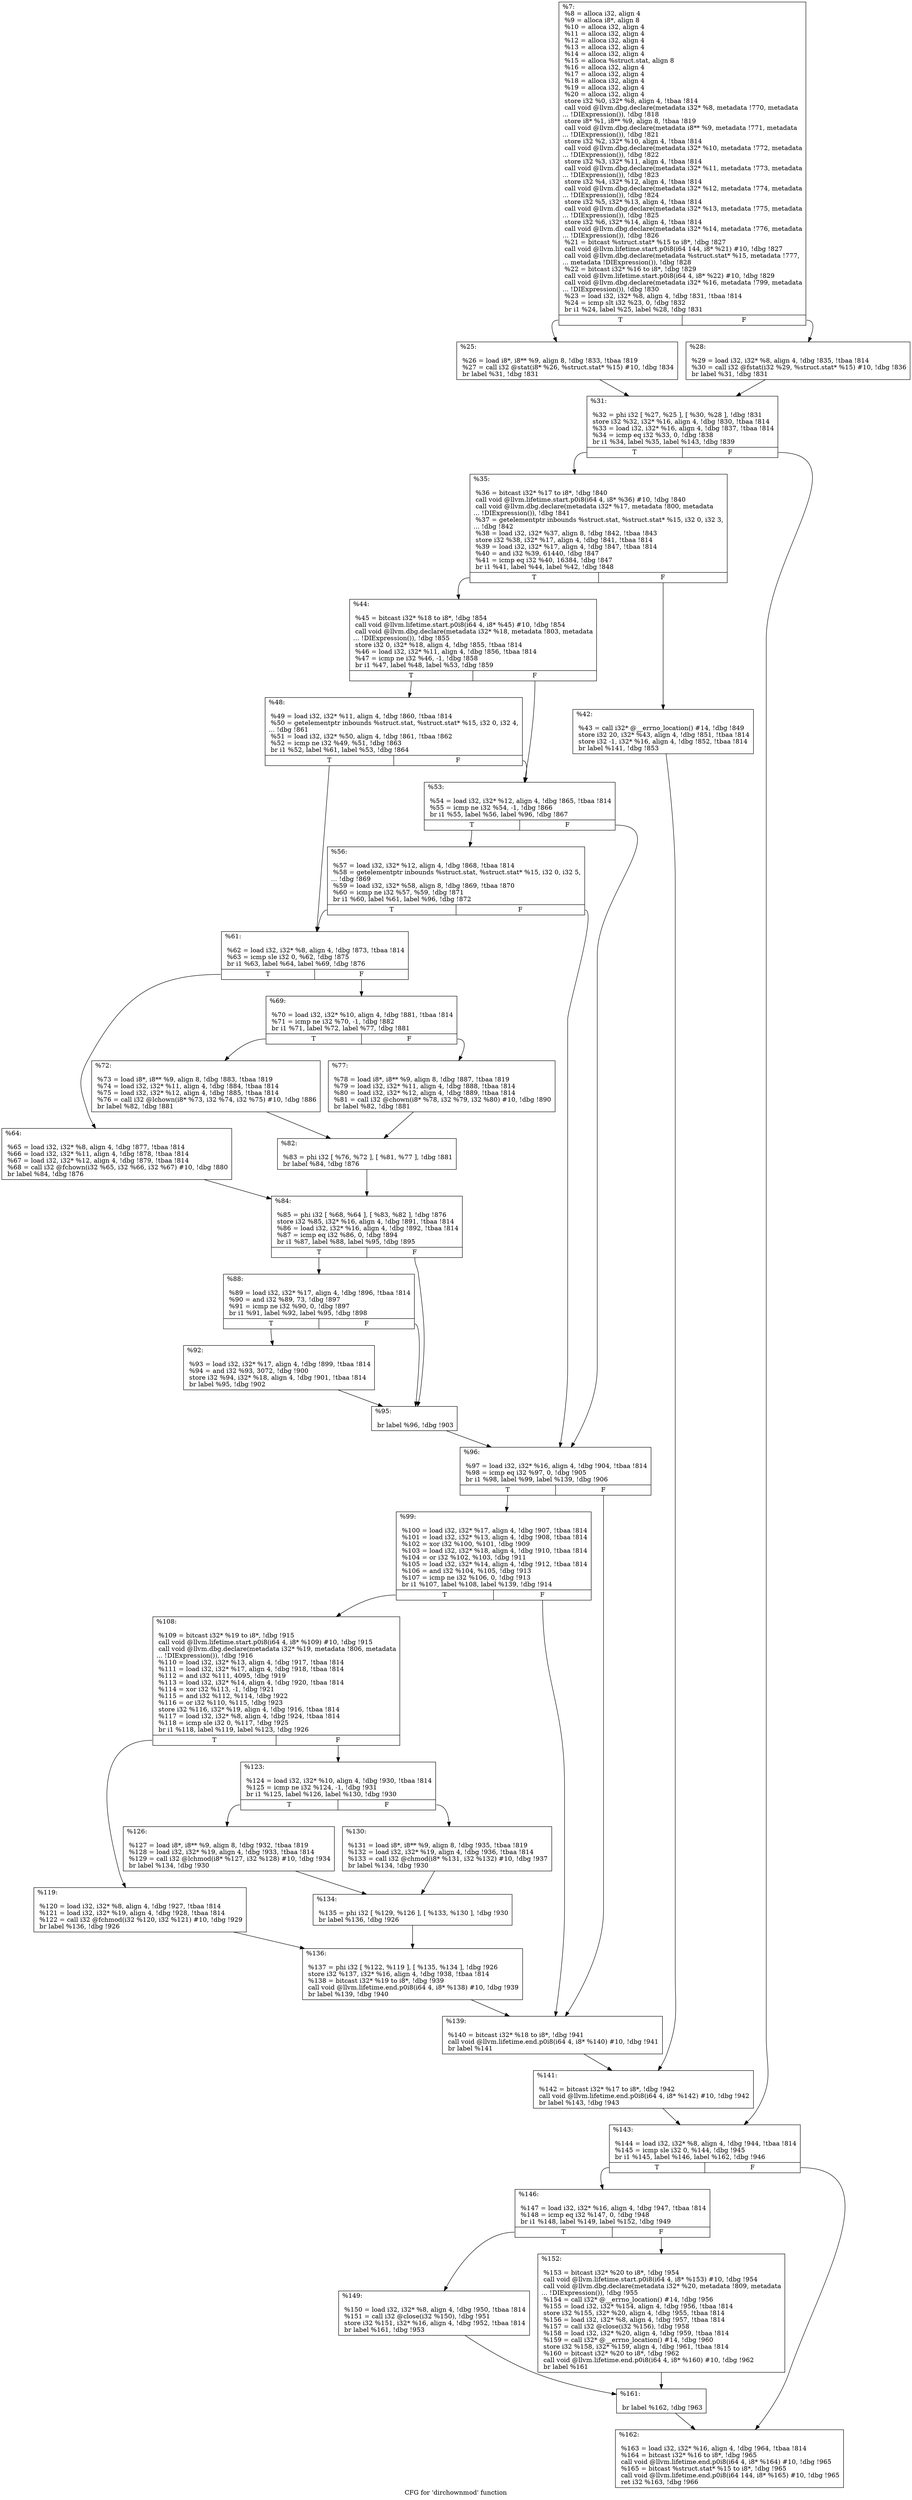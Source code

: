 digraph "CFG for 'dirchownmod' function" {
	label="CFG for 'dirchownmod' function";

	Node0x2071180 [shape=record,label="{%7:\l  %8 = alloca i32, align 4\l  %9 = alloca i8*, align 8\l  %10 = alloca i32, align 4\l  %11 = alloca i32, align 4\l  %12 = alloca i32, align 4\l  %13 = alloca i32, align 4\l  %14 = alloca i32, align 4\l  %15 = alloca %struct.stat, align 8\l  %16 = alloca i32, align 4\l  %17 = alloca i32, align 4\l  %18 = alloca i32, align 4\l  %19 = alloca i32, align 4\l  %20 = alloca i32, align 4\l  store i32 %0, i32* %8, align 4, !tbaa !814\l  call void @llvm.dbg.declare(metadata i32* %8, metadata !770, metadata\l... !DIExpression()), !dbg !818\l  store i8* %1, i8** %9, align 8, !tbaa !819\l  call void @llvm.dbg.declare(metadata i8** %9, metadata !771, metadata\l... !DIExpression()), !dbg !821\l  store i32 %2, i32* %10, align 4, !tbaa !814\l  call void @llvm.dbg.declare(metadata i32* %10, metadata !772, metadata\l... !DIExpression()), !dbg !822\l  store i32 %3, i32* %11, align 4, !tbaa !814\l  call void @llvm.dbg.declare(metadata i32* %11, metadata !773, metadata\l... !DIExpression()), !dbg !823\l  store i32 %4, i32* %12, align 4, !tbaa !814\l  call void @llvm.dbg.declare(metadata i32* %12, metadata !774, metadata\l... !DIExpression()), !dbg !824\l  store i32 %5, i32* %13, align 4, !tbaa !814\l  call void @llvm.dbg.declare(metadata i32* %13, metadata !775, metadata\l... !DIExpression()), !dbg !825\l  store i32 %6, i32* %14, align 4, !tbaa !814\l  call void @llvm.dbg.declare(metadata i32* %14, metadata !776, metadata\l... !DIExpression()), !dbg !826\l  %21 = bitcast %struct.stat* %15 to i8*, !dbg !827\l  call void @llvm.lifetime.start.p0i8(i64 144, i8* %21) #10, !dbg !827\l  call void @llvm.dbg.declare(metadata %struct.stat* %15, metadata !777,\l... metadata !DIExpression()), !dbg !828\l  %22 = bitcast i32* %16 to i8*, !dbg !829\l  call void @llvm.lifetime.start.p0i8(i64 4, i8* %22) #10, !dbg !829\l  call void @llvm.dbg.declare(metadata i32* %16, metadata !799, metadata\l... !DIExpression()), !dbg !830\l  %23 = load i32, i32* %8, align 4, !dbg !831, !tbaa !814\l  %24 = icmp slt i32 %23, 0, !dbg !832\l  br i1 %24, label %25, label %28, !dbg !831\l|{<s0>T|<s1>F}}"];
	Node0x2071180:s0 -> Node0x20712f0;
	Node0x2071180:s1 -> Node0x2071340;
	Node0x20712f0 [shape=record,label="{%25:\l\l  %26 = load i8*, i8** %9, align 8, !dbg !833, !tbaa !819\l  %27 = call i32 @stat(i8* %26, %struct.stat* %15) #10, !dbg !834\l  br label %31, !dbg !831\l}"];
	Node0x20712f0 -> Node0x2071390;
	Node0x2071340 [shape=record,label="{%28:\l\l  %29 = load i32, i32* %8, align 4, !dbg !835, !tbaa !814\l  %30 = call i32 @fstat(i32 %29, %struct.stat* %15) #10, !dbg !836\l  br label %31, !dbg !831\l}"];
	Node0x2071340 -> Node0x2071390;
	Node0x2071390 [shape=record,label="{%31:\l\l  %32 = phi i32 [ %27, %25 ], [ %30, %28 ], !dbg !831\l  store i32 %32, i32* %16, align 4, !dbg !830, !tbaa !814\l  %33 = load i32, i32* %16, align 4, !dbg !837, !tbaa !814\l  %34 = icmp eq i32 %33, 0, !dbg !838\l  br i1 %34, label %35, label %143, !dbg !839\l|{<s0>T|<s1>F}}"];
	Node0x2071390:s0 -> Node0x20713e0;
	Node0x2071390:s1 -> Node0x2071c50;
	Node0x20713e0 [shape=record,label="{%35:\l\l  %36 = bitcast i32* %17 to i8*, !dbg !840\l  call void @llvm.lifetime.start.p0i8(i64 4, i8* %36) #10, !dbg !840\l  call void @llvm.dbg.declare(metadata i32* %17, metadata !800, metadata\l... !DIExpression()), !dbg !841\l  %37 = getelementptr inbounds %struct.stat, %struct.stat* %15, i32 0, i32 3,\l... !dbg !842\l  %38 = load i32, i32* %37, align 8, !dbg !842, !tbaa !843\l  store i32 %38, i32* %17, align 4, !dbg !841, !tbaa !814\l  %39 = load i32, i32* %17, align 4, !dbg !847, !tbaa !814\l  %40 = and i32 %39, 61440, !dbg !847\l  %41 = icmp eq i32 %40, 16384, !dbg !847\l  br i1 %41, label %44, label %42, !dbg !848\l|{<s0>T|<s1>F}}"];
	Node0x20713e0:s0 -> Node0x2071480;
	Node0x20713e0:s1 -> Node0x2071430;
	Node0x2071430 [shape=record,label="{%42:\l\l  %43 = call i32* @__errno_location() #14, !dbg !849\l  store i32 20, i32* %43, align 4, !dbg !851, !tbaa !814\l  store i32 -1, i32* %16, align 4, !dbg !852, !tbaa !814\l  br label %141, !dbg !853\l}"];
	Node0x2071430 -> Node0x2071c00;
	Node0x2071480 [shape=record,label="{%44:\l\l  %45 = bitcast i32* %18 to i8*, !dbg !854\l  call void @llvm.lifetime.start.p0i8(i64 4, i8* %45) #10, !dbg !854\l  call void @llvm.dbg.declare(metadata i32* %18, metadata !803, metadata\l... !DIExpression()), !dbg !855\l  store i32 0, i32* %18, align 4, !dbg !855, !tbaa !814\l  %46 = load i32, i32* %11, align 4, !dbg !856, !tbaa !814\l  %47 = icmp ne i32 %46, -1, !dbg !858\l  br i1 %47, label %48, label %53, !dbg !859\l|{<s0>T|<s1>F}}"];
	Node0x2071480:s0 -> Node0x20714d0;
	Node0x2071480:s1 -> Node0x2071520;
	Node0x20714d0 [shape=record,label="{%48:\l\l  %49 = load i32, i32* %11, align 4, !dbg !860, !tbaa !814\l  %50 = getelementptr inbounds %struct.stat, %struct.stat* %15, i32 0, i32 4,\l... !dbg !861\l  %51 = load i32, i32* %50, align 4, !dbg !861, !tbaa !862\l  %52 = icmp ne i32 %49, %51, !dbg !863\l  br i1 %52, label %61, label %53, !dbg !864\l|{<s0>T|<s1>F}}"];
	Node0x20714d0:s0 -> Node0x20715c0;
	Node0x20714d0:s1 -> Node0x2071520;
	Node0x2071520 [shape=record,label="{%53:\l\l  %54 = load i32, i32* %12, align 4, !dbg !865, !tbaa !814\l  %55 = icmp ne i32 %54, -1, !dbg !866\l  br i1 %55, label %56, label %96, !dbg !867\l|{<s0>T|<s1>F}}"];
	Node0x2071520:s0 -> Node0x2071570;
	Node0x2071520:s1 -> Node0x20718e0;
	Node0x2071570 [shape=record,label="{%56:\l\l  %57 = load i32, i32* %12, align 4, !dbg !868, !tbaa !814\l  %58 = getelementptr inbounds %struct.stat, %struct.stat* %15, i32 0, i32 5,\l... !dbg !869\l  %59 = load i32, i32* %58, align 8, !dbg !869, !tbaa !870\l  %60 = icmp ne i32 %57, %59, !dbg !871\l  br i1 %60, label %61, label %96, !dbg !872\l|{<s0>T|<s1>F}}"];
	Node0x2071570:s0 -> Node0x20715c0;
	Node0x2071570:s1 -> Node0x20718e0;
	Node0x20715c0 [shape=record,label="{%61:\l\l  %62 = load i32, i32* %8, align 4, !dbg !873, !tbaa !814\l  %63 = icmp sle i32 0, %62, !dbg !875\l  br i1 %63, label %64, label %69, !dbg !876\l|{<s0>T|<s1>F}}"];
	Node0x20715c0:s0 -> Node0x2071610;
	Node0x20715c0:s1 -> Node0x2071660;
	Node0x2071610 [shape=record,label="{%64:\l\l  %65 = load i32, i32* %8, align 4, !dbg !877, !tbaa !814\l  %66 = load i32, i32* %11, align 4, !dbg !878, !tbaa !814\l  %67 = load i32, i32* %12, align 4, !dbg !879, !tbaa !814\l  %68 = call i32 @fchown(i32 %65, i32 %66, i32 %67) #10, !dbg !880\l  br label %84, !dbg !876\l}"];
	Node0x2071610 -> Node0x20717a0;
	Node0x2071660 [shape=record,label="{%69:\l\l  %70 = load i32, i32* %10, align 4, !dbg !881, !tbaa !814\l  %71 = icmp ne i32 %70, -1, !dbg !882\l  br i1 %71, label %72, label %77, !dbg !881\l|{<s0>T|<s1>F}}"];
	Node0x2071660:s0 -> Node0x20716b0;
	Node0x2071660:s1 -> Node0x2071700;
	Node0x20716b0 [shape=record,label="{%72:\l\l  %73 = load i8*, i8** %9, align 8, !dbg !883, !tbaa !819\l  %74 = load i32, i32* %11, align 4, !dbg !884, !tbaa !814\l  %75 = load i32, i32* %12, align 4, !dbg !885, !tbaa !814\l  %76 = call i32 @lchown(i8* %73, i32 %74, i32 %75) #10, !dbg !886\l  br label %82, !dbg !881\l}"];
	Node0x20716b0 -> Node0x2071750;
	Node0x2071700 [shape=record,label="{%77:\l\l  %78 = load i8*, i8** %9, align 8, !dbg !887, !tbaa !819\l  %79 = load i32, i32* %11, align 4, !dbg !888, !tbaa !814\l  %80 = load i32, i32* %12, align 4, !dbg !889, !tbaa !814\l  %81 = call i32 @chown(i8* %78, i32 %79, i32 %80) #10, !dbg !890\l  br label %82, !dbg !881\l}"];
	Node0x2071700 -> Node0x2071750;
	Node0x2071750 [shape=record,label="{%82:\l\l  %83 = phi i32 [ %76, %72 ], [ %81, %77 ], !dbg !881\l  br label %84, !dbg !876\l}"];
	Node0x2071750 -> Node0x20717a0;
	Node0x20717a0 [shape=record,label="{%84:\l\l  %85 = phi i32 [ %68, %64 ], [ %83, %82 ], !dbg !876\l  store i32 %85, i32* %16, align 4, !dbg !891, !tbaa !814\l  %86 = load i32, i32* %16, align 4, !dbg !892, !tbaa !814\l  %87 = icmp eq i32 %86, 0, !dbg !894\l  br i1 %87, label %88, label %95, !dbg !895\l|{<s0>T|<s1>F}}"];
	Node0x20717a0:s0 -> Node0x20717f0;
	Node0x20717a0:s1 -> Node0x2071890;
	Node0x20717f0 [shape=record,label="{%88:\l\l  %89 = load i32, i32* %17, align 4, !dbg !896, !tbaa !814\l  %90 = and i32 %89, 73, !dbg !897\l  %91 = icmp ne i32 %90, 0, !dbg !897\l  br i1 %91, label %92, label %95, !dbg !898\l|{<s0>T|<s1>F}}"];
	Node0x20717f0:s0 -> Node0x2071840;
	Node0x20717f0:s1 -> Node0x2071890;
	Node0x2071840 [shape=record,label="{%92:\l\l  %93 = load i32, i32* %17, align 4, !dbg !899, !tbaa !814\l  %94 = and i32 %93, 3072, !dbg !900\l  store i32 %94, i32* %18, align 4, !dbg !901, !tbaa !814\l  br label %95, !dbg !902\l}"];
	Node0x2071840 -> Node0x2071890;
	Node0x2071890 [shape=record,label="{%95:\l\l  br label %96, !dbg !903\l}"];
	Node0x2071890 -> Node0x20718e0;
	Node0x20718e0 [shape=record,label="{%96:\l\l  %97 = load i32, i32* %16, align 4, !dbg !904, !tbaa !814\l  %98 = icmp eq i32 %97, 0, !dbg !905\l  br i1 %98, label %99, label %139, !dbg !906\l|{<s0>T|<s1>F}}"];
	Node0x20718e0:s0 -> Node0x2071930;
	Node0x20718e0:s1 -> Node0x2071bb0;
	Node0x2071930 [shape=record,label="{%99:\l\l  %100 = load i32, i32* %17, align 4, !dbg !907, !tbaa !814\l  %101 = load i32, i32* %13, align 4, !dbg !908, !tbaa !814\l  %102 = xor i32 %100, %101, !dbg !909\l  %103 = load i32, i32* %18, align 4, !dbg !910, !tbaa !814\l  %104 = or i32 %102, %103, !dbg !911\l  %105 = load i32, i32* %14, align 4, !dbg !912, !tbaa !814\l  %106 = and i32 %104, %105, !dbg !913\l  %107 = icmp ne i32 %106, 0, !dbg !913\l  br i1 %107, label %108, label %139, !dbg !914\l|{<s0>T|<s1>F}}"];
	Node0x2071930:s0 -> Node0x2071980;
	Node0x2071930:s1 -> Node0x2071bb0;
	Node0x2071980 [shape=record,label="{%108:\l\l  %109 = bitcast i32* %19 to i8*, !dbg !915\l  call void @llvm.lifetime.start.p0i8(i64 4, i8* %109) #10, !dbg !915\l  call void @llvm.dbg.declare(metadata i32* %19, metadata !806, metadata\l... !DIExpression()), !dbg !916\l  %110 = load i32, i32* %13, align 4, !dbg !917, !tbaa !814\l  %111 = load i32, i32* %17, align 4, !dbg !918, !tbaa !814\l  %112 = and i32 %111, 4095, !dbg !919\l  %113 = load i32, i32* %14, align 4, !dbg !920, !tbaa !814\l  %114 = xor i32 %113, -1, !dbg !921\l  %115 = and i32 %112, %114, !dbg !922\l  %116 = or i32 %110, %115, !dbg !923\l  store i32 %116, i32* %19, align 4, !dbg !916, !tbaa !814\l  %117 = load i32, i32* %8, align 4, !dbg !924, !tbaa !814\l  %118 = icmp sle i32 0, %117, !dbg !925\l  br i1 %118, label %119, label %123, !dbg !926\l|{<s0>T|<s1>F}}"];
	Node0x2071980:s0 -> Node0x20719d0;
	Node0x2071980:s1 -> Node0x2071a20;
	Node0x20719d0 [shape=record,label="{%119:\l\l  %120 = load i32, i32* %8, align 4, !dbg !927, !tbaa !814\l  %121 = load i32, i32* %19, align 4, !dbg !928, !tbaa !814\l  %122 = call i32 @fchmod(i32 %120, i32 %121) #10, !dbg !929\l  br label %136, !dbg !926\l}"];
	Node0x20719d0 -> Node0x2071b60;
	Node0x2071a20 [shape=record,label="{%123:\l\l  %124 = load i32, i32* %10, align 4, !dbg !930, !tbaa !814\l  %125 = icmp ne i32 %124, -1, !dbg !931\l  br i1 %125, label %126, label %130, !dbg !930\l|{<s0>T|<s1>F}}"];
	Node0x2071a20:s0 -> Node0x2071a70;
	Node0x2071a20:s1 -> Node0x2071ac0;
	Node0x2071a70 [shape=record,label="{%126:\l\l  %127 = load i8*, i8** %9, align 8, !dbg !932, !tbaa !819\l  %128 = load i32, i32* %19, align 4, !dbg !933, !tbaa !814\l  %129 = call i32 @lchmod(i8* %127, i32 %128) #10, !dbg !934\l  br label %134, !dbg !930\l}"];
	Node0x2071a70 -> Node0x2071b10;
	Node0x2071ac0 [shape=record,label="{%130:\l\l  %131 = load i8*, i8** %9, align 8, !dbg !935, !tbaa !819\l  %132 = load i32, i32* %19, align 4, !dbg !936, !tbaa !814\l  %133 = call i32 @chmod(i8* %131, i32 %132) #10, !dbg !937\l  br label %134, !dbg !930\l}"];
	Node0x2071ac0 -> Node0x2071b10;
	Node0x2071b10 [shape=record,label="{%134:\l\l  %135 = phi i32 [ %129, %126 ], [ %133, %130 ], !dbg !930\l  br label %136, !dbg !926\l}"];
	Node0x2071b10 -> Node0x2071b60;
	Node0x2071b60 [shape=record,label="{%136:\l\l  %137 = phi i32 [ %122, %119 ], [ %135, %134 ], !dbg !926\l  store i32 %137, i32* %16, align 4, !dbg !938, !tbaa !814\l  %138 = bitcast i32* %19 to i8*, !dbg !939\l  call void @llvm.lifetime.end.p0i8(i64 4, i8* %138) #10, !dbg !939\l  br label %139, !dbg !940\l}"];
	Node0x2071b60 -> Node0x2071bb0;
	Node0x2071bb0 [shape=record,label="{%139:\l\l  %140 = bitcast i32* %18 to i8*, !dbg !941\l  call void @llvm.lifetime.end.p0i8(i64 4, i8* %140) #10, !dbg !941\l  br label %141\l}"];
	Node0x2071bb0 -> Node0x2071c00;
	Node0x2071c00 [shape=record,label="{%141:\l\l  %142 = bitcast i32* %17 to i8*, !dbg !942\l  call void @llvm.lifetime.end.p0i8(i64 4, i8* %142) #10, !dbg !942\l  br label %143, !dbg !943\l}"];
	Node0x2071c00 -> Node0x2071c50;
	Node0x2071c50 [shape=record,label="{%143:\l\l  %144 = load i32, i32* %8, align 4, !dbg !944, !tbaa !814\l  %145 = icmp sle i32 0, %144, !dbg !945\l  br i1 %145, label %146, label %162, !dbg !946\l|{<s0>T|<s1>F}}"];
	Node0x2071c50:s0 -> Node0x2071ca0;
	Node0x2071c50:s1 -> Node0x2071de0;
	Node0x2071ca0 [shape=record,label="{%146:\l\l  %147 = load i32, i32* %16, align 4, !dbg !947, !tbaa !814\l  %148 = icmp eq i32 %147, 0, !dbg !948\l  br i1 %148, label %149, label %152, !dbg !949\l|{<s0>T|<s1>F}}"];
	Node0x2071ca0:s0 -> Node0x2071cf0;
	Node0x2071ca0:s1 -> Node0x2071d40;
	Node0x2071cf0 [shape=record,label="{%149:\l\l  %150 = load i32, i32* %8, align 4, !dbg !950, !tbaa !814\l  %151 = call i32 @close(i32 %150), !dbg !951\l  store i32 %151, i32* %16, align 4, !dbg !952, !tbaa !814\l  br label %161, !dbg !953\l}"];
	Node0x2071cf0 -> Node0x2071d90;
	Node0x2071d40 [shape=record,label="{%152:\l\l  %153 = bitcast i32* %20 to i8*, !dbg !954\l  call void @llvm.lifetime.start.p0i8(i64 4, i8* %153) #10, !dbg !954\l  call void @llvm.dbg.declare(metadata i32* %20, metadata !809, metadata\l... !DIExpression()), !dbg !955\l  %154 = call i32* @__errno_location() #14, !dbg !956\l  %155 = load i32, i32* %154, align 4, !dbg !956, !tbaa !814\l  store i32 %155, i32* %20, align 4, !dbg !955, !tbaa !814\l  %156 = load i32, i32* %8, align 4, !dbg !957, !tbaa !814\l  %157 = call i32 @close(i32 %156), !dbg !958\l  %158 = load i32, i32* %20, align 4, !dbg !959, !tbaa !814\l  %159 = call i32* @__errno_location() #14, !dbg !960\l  store i32 %158, i32* %159, align 4, !dbg !961, !tbaa !814\l  %160 = bitcast i32* %20 to i8*, !dbg !962\l  call void @llvm.lifetime.end.p0i8(i64 4, i8* %160) #10, !dbg !962\l  br label %161\l}"];
	Node0x2071d40 -> Node0x2071d90;
	Node0x2071d90 [shape=record,label="{%161:\l\l  br label %162, !dbg !963\l}"];
	Node0x2071d90 -> Node0x2071de0;
	Node0x2071de0 [shape=record,label="{%162:\l\l  %163 = load i32, i32* %16, align 4, !dbg !964, !tbaa !814\l  %164 = bitcast i32* %16 to i8*, !dbg !965\l  call void @llvm.lifetime.end.p0i8(i64 4, i8* %164) #10, !dbg !965\l  %165 = bitcast %struct.stat* %15 to i8*, !dbg !965\l  call void @llvm.lifetime.end.p0i8(i64 144, i8* %165) #10, !dbg !965\l  ret i32 %163, !dbg !966\l}"];
}
